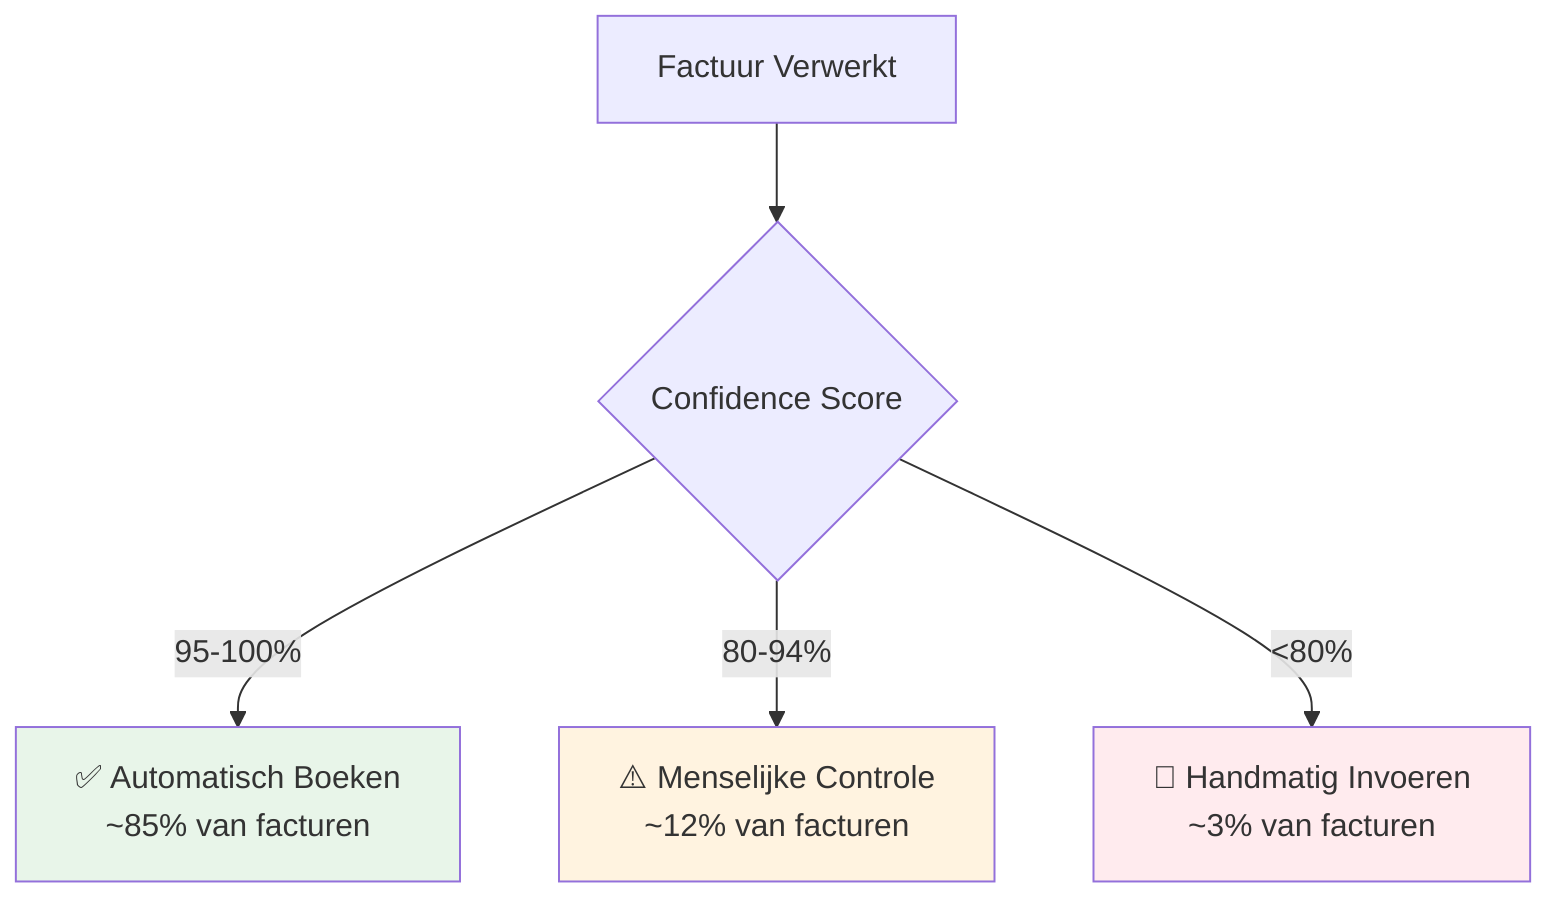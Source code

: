 graph TD
    A[Factuur Verwerkt] --> B{Confidence Score}
    B -->|95-100%| C[✅ Automatisch Boeken<br/>~85% van facturen]
    B -->|80-94%| D[⚠️ Menselijke Controle<br/>~12% van facturen]
    B -->|<80%| E[🔴 Handmatig Invoeren<br/>~3% van facturen]
 
    style C fill:#e8f5e9
    style D fill:#fff3e0
    style E fill:#ffebee